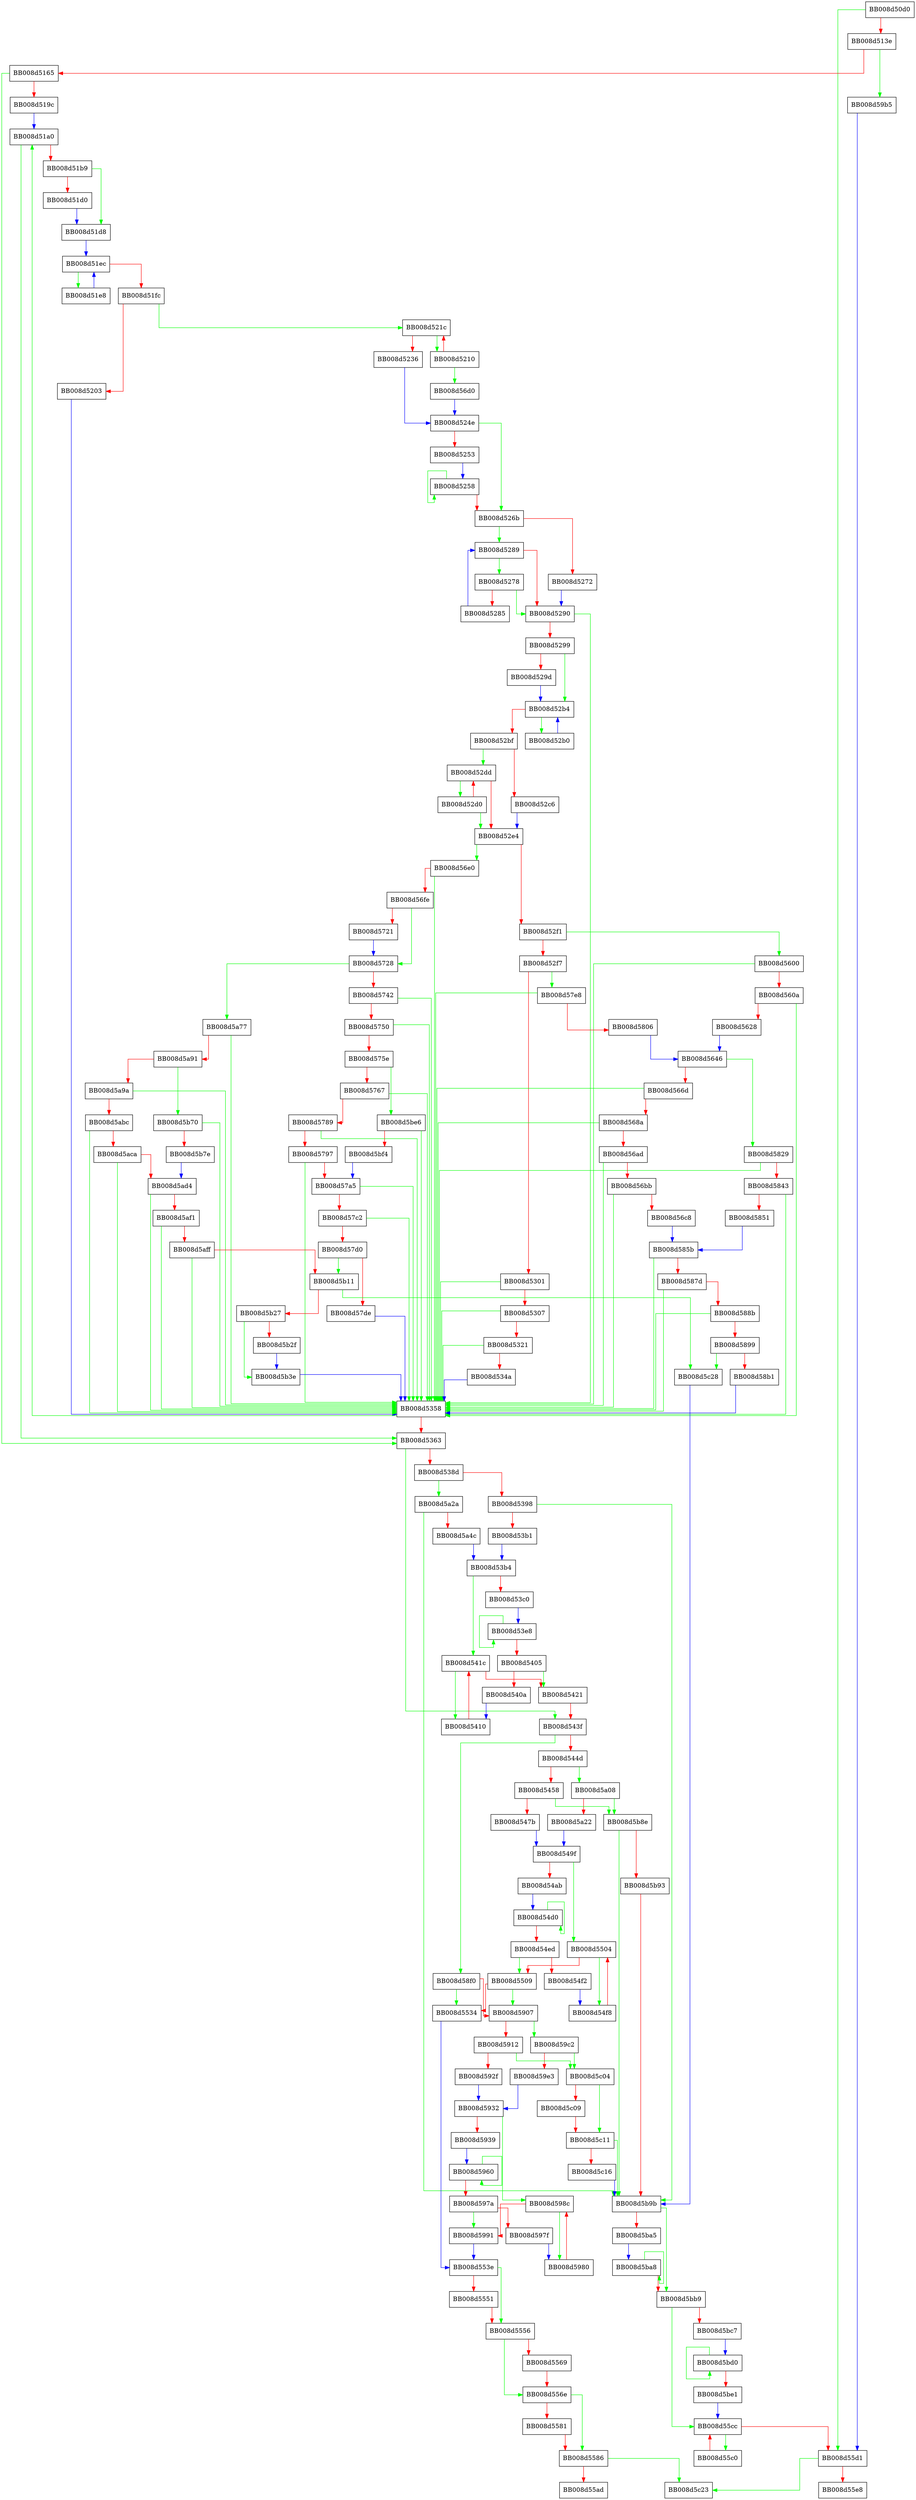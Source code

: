digraph gaiconf_init {
  node [shape="box"];
  graph [splines=ortho];
  BB008d50d0 -> BB008d55d1 [color="green"];
  BB008d50d0 -> BB008d513e [color="red"];
  BB008d513e -> BB008d59b5 [color="green"];
  BB008d513e -> BB008d5165 [color="red"];
  BB008d5165 -> BB008d5363 [color="green"];
  BB008d5165 -> BB008d519c [color="red"];
  BB008d519c -> BB008d51a0 [color="blue"];
  BB008d51a0 -> BB008d5363 [color="green"];
  BB008d51a0 -> BB008d51b9 [color="red"];
  BB008d51b9 -> BB008d51d8 [color="green"];
  BB008d51b9 -> BB008d51d0 [color="red"];
  BB008d51d0 -> BB008d51d8 [color="blue"];
  BB008d51d8 -> BB008d51ec [color="blue"];
  BB008d51e8 -> BB008d51ec [color="blue"];
  BB008d51ec -> BB008d51e8 [color="green"];
  BB008d51ec -> BB008d51fc [color="red"];
  BB008d51fc -> BB008d521c [color="green"];
  BB008d51fc -> BB008d5203 [color="red"];
  BB008d5203 -> BB008d5358 [color="blue"];
  BB008d5210 -> BB008d56d0 [color="green"];
  BB008d5210 -> BB008d521c [color="red"];
  BB008d521c -> BB008d5210 [color="green"];
  BB008d521c -> BB008d5236 [color="red"];
  BB008d5236 -> BB008d524e [color="blue"];
  BB008d524e -> BB008d526b [color="green"];
  BB008d524e -> BB008d5253 [color="red"];
  BB008d5253 -> BB008d5258 [color="blue"];
  BB008d5258 -> BB008d5258 [color="green"];
  BB008d5258 -> BB008d526b [color="red"];
  BB008d526b -> BB008d5289 [color="green"];
  BB008d526b -> BB008d5272 [color="red"];
  BB008d5272 -> BB008d5290 [color="blue"];
  BB008d5278 -> BB008d5290 [color="green"];
  BB008d5278 -> BB008d5285 [color="red"];
  BB008d5285 -> BB008d5289 [color="blue"];
  BB008d5289 -> BB008d5278 [color="green"];
  BB008d5289 -> BB008d5290 [color="red"];
  BB008d5290 -> BB008d5358 [color="green"];
  BB008d5290 -> BB008d5299 [color="red"];
  BB008d5299 -> BB008d52b4 [color="green"];
  BB008d5299 -> BB008d529d [color="red"];
  BB008d529d -> BB008d52b4 [color="blue"];
  BB008d52b0 -> BB008d52b4 [color="blue"];
  BB008d52b4 -> BB008d52b0 [color="green"];
  BB008d52b4 -> BB008d52bf [color="red"];
  BB008d52bf -> BB008d52dd [color="green"];
  BB008d52bf -> BB008d52c6 [color="red"];
  BB008d52c6 -> BB008d52e4 [color="blue"];
  BB008d52d0 -> BB008d52e4 [color="green"];
  BB008d52d0 -> BB008d52dd [color="red"];
  BB008d52dd -> BB008d52d0 [color="green"];
  BB008d52dd -> BB008d52e4 [color="red"];
  BB008d52e4 -> BB008d56e0 [color="green"];
  BB008d52e4 -> BB008d52f1 [color="red"];
  BB008d52f1 -> BB008d5600 [color="green"];
  BB008d52f1 -> BB008d52f7 [color="red"];
  BB008d52f7 -> BB008d57e8 [color="green"];
  BB008d52f7 -> BB008d5301 [color="red"];
  BB008d5301 -> BB008d5358 [color="green"];
  BB008d5301 -> BB008d5307 [color="red"];
  BB008d5307 -> BB008d5358 [color="green"];
  BB008d5307 -> BB008d5321 [color="red"];
  BB008d5321 -> BB008d5358 [color="green"];
  BB008d5321 -> BB008d534a [color="red"];
  BB008d534a -> BB008d5358 [color="blue"];
  BB008d5358 -> BB008d51a0 [color="green"];
  BB008d5358 -> BB008d5363 [color="red"];
  BB008d5363 -> BB008d543f [color="green"];
  BB008d5363 -> BB008d538d [color="red"];
  BB008d538d -> BB008d5a2a [color="green"];
  BB008d538d -> BB008d5398 [color="red"];
  BB008d5398 -> BB008d5b9b [color="green"];
  BB008d5398 -> BB008d53b1 [color="red"];
  BB008d53b1 -> BB008d53b4 [color="blue"];
  BB008d53b4 -> BB008d541c [color="green"];
  BB008d53b4 -> BB008d53c0 [color="red"];
  BB008d53c0 -> BB008d53e8 [color="blue"];
  BB008d53e8 -> BB008d53e8 [color="green"];
  BB008d53e8 -> BB008d5405 [color="red"];
  BB008d5405 -> BB008d5421 [color="green"];
  BB008d5405 -> BB008d540a [color="red"];
  BB008d540a -> BB008d5410 [color="blue"];
  BB008d5410 -> BB008d541c [color="red"];
  BB008d541c -> BB008d5410 [color="green"];
  BB008d541c -> BB008d5421 [color="red"];
  BB008d5421 -> BB008d543f [color="red"];
  BB008d543f -> BB008d58f0 [color="green"];
  BB008d543f -> BB008d544d [color="red"];
  BB008d544d -> BB008d5a08 [color="green"];
  BB008d544d -> BB008d5458 [color="red"];
  BB008d5458 -> BB008d5b8e [color="green"];
  BB008d5458 -> BB008d547b [color="red"];
  BB008d547b -> BB008d549f [color="blue"];
  BB008d549f -> BB008d5504 [color="green"];
  BB008d549f -> BB008d54ab [color="red"];
  BB008d54ab -> BB008d54d0 [color="blue"];
  BB008d54d0 -> BB008d54d0 [color="green"];
  BB008d54d0 -> BB008d54ed [color="red"];
  BB008d54ed -> BB008d5509 [color="green"];
  BB008d54ed -> BB008d54f2 [color="red"];
  BB008d54f2 -> BB008d54f8 [color="blue"];
  BB008d54f8 -> BB008d5504 [color="red"];
  BB008d5504 -> BB008d54f8 [color="green"];
  BB008d5504 -> BB008d5509 [color="red"];
  BB008d5509 -> BB008d5907 [color="green"];
  BB008d5509 -> BB008d5534 [color="red"];
  BB008d5534 -> BB008d553e [color="blue"];
  BB008d553e -> BB008d5556 [color="green"];
  BB008d553e -> BB008d5551 [color="red"];
  BB008d5551 -> BB008d5556 [color="red"];
  BB008d5556 -> BB008d556e [color="green"];
  BB008d5556 -> BB008d5569 [color="red"];
  BB008d5569 -> BB008d556e [color="red"];
  BB008d556e -> BB008d5586 [color="green"];
  BB008d556e -> BB008d5581 [color="red"];
  BB008d5581 -> BB008d5586 [color="red"];
  BB008d5586 -> BB008d5c23 [color="green"];
  BB008d5586 -> BB008d55ad [color="red"];
  BB008d55c0 -> BB008d55cc [color="red"];
  BB008d55cc -> BB008d55c0 [color="green"];
  BB008d55cc -> BB008d55d1 [color="red"];
  BB008d55d1 -> BB008d5c23 [color="green"];
  BB008d55d1 -> BB008d55e8 [color="red"];
  BB008d5600 -> BB008d5358 [color="green"];
  BB008d5600 -> BB008d560a [color="red"];
  BB008d560a -> BB008d5358 [color="green"];
  BB008d560a -> BB008d5628 [color="red"];
  BB008d5628 -> BB008d5646 [color="blue"];
  BB008d5646 -> BB008d5829 [color="green"];
  BB008d5646 -> BB008d566d [color="red"];
  BB008d566d -> BB008d5358 [color="green"];
  BB008d566d -> BB008d568a [color="red"];
  BB008d568a -> BB008d5358 [color="green"];
  BB008d568a -> BB008d56ad [color="red"];
  BB008d56ad -> BB008d5358 [color="green"];
  BB008d56ad -> BB008d56bb [color="red"];
  BB008d56bb -> BB008d5358 [color="green"];
  BB008d56bb -> BB008d56c8 [color="red"];
  BB008d56c8 -> BB008d585b [color="blue"];
  BB008d56d0 -> BB008d524e [color="blue"];
  BB008d56e0 -> BB008d5358 [color="green"];
  BB008d56e0 -> BB008d56fe [color="red"];
  BB008d56fe -> BB008d5728 [color="green"];
  BB008d56fe -> BB008d5721 [color="red"];
  BB008d5721 -> BB008d5728 [color="blue"];
  BB008d5728 -> BB008d5a77 [color="green"];
  BB008d5728 -> BB008d5742 [color="red"];
  BB008d5742 -> BB008d5358 [color="green"];
  BB008d5742 -> BB008d5750 [color="red"];
  BB008d5750 -> BB008d5358 [color="green"];
  BB008d5750 -> BB008d575e [color="red"];
  BB008d575e -> BB008d5be6 [color="green"];
  BB008d575e -> BB008d5767 [color="red"];
  BB008d5767 -> BB008d5358 [color="green"];
  BB008d5767 -> BB008d5789 [color="red"];
  BB008d5789 -> BB008d5358 [color="green"];
  BB008d5789 -> BB008d5797 [color="red"];
  BB008d5797 -> BB008d5358 [color="green"];
  BB008d5797 -> BB008d57a5 [color="red"];
  BB008d57a5 -> BB008d5358 [color="green"];
  BB008d57a5 -> BB008d57c2 [color="red"];
  BB008d57c2 -> BB008d5358 [color="green"];
  BB008d57c2 -> BB008d57d0 [color="red"];
  BB008d57d0 -> BB008d5b11 [color="green"];
  BB008d57d0 -> BB008d57de [color="red"];
  BB008d57de -> BB008d5358 [color="blue"];
  BB008d57e8 -> BB008d5358 [color="green"];
  BB008d57e8 -> BB008d5806 [color="red"];
  BB008d5806 -> BB008d5646 [color="blue"];
  BB008d5829 -> BB008d5358 [color="green"];
  BB008d5829 -> BB008d5843 [color="red"];
  BB008d5843 -> BB008d5358 [color="green"];
  BB008d5843 -> BB008d5851 [color="red"];
  BB008d5851 -> BB008d585b [color="blue"];
  BB008d585b -> BB008d5358 [color="green"];
  BB008d585b -> BB008d587d [color="red"];
  BB008d587d -> BB008d5358 [color="green"];
  BB008d587d -> BB008d588b [color="red"];
  BB008d588b -> BB008d5358 [color="green"];
  BB008d588b -> BB008d5899 [color="red"];
  BB008d5899 -> BB008d5c28 [color="green"];
  BB008d5899 -> BB008d58b1 [color="red"];
  BB008d58b1 -> BB008d5358 [color="blue"];
  BB008d58f0 -> BB008d5534 [color="green"];
  BB008d58f0 -> BB008d5907 [color="red"];
  BB008d5907 -> BB008d59c2 [color="green"];
  BB008d5907 -> BB008d5912 [color="red"];
  BB008d5912 -> BB008d5c04 [color="green"];
  BB008d5912 -> BB008d592f [color="red"];
  BB008d592f -> BB008d5932 [color="blue"];
  BB008d5932 -> BB008d598c [color="green"];
  BB008d5932 -> BB008d5939 [color="red"];
  BB008d5939 -> BB008d5960 [color="blue"];
  BB008d5960 -> BB008d5960 [color="green"];
  BB008d5960 -> BB008d597a [color="red"];
  BB008d597a -> BB008d5991 [color="green"];
  BB008d597a -> BB008d597f [color="red"];
  BB008d597f -> BB008d5980 [color="blue"];
  BB008d5980 -> BB008d598c [color="red"];
  BB008d598c -> BB008d5980 [color="green"];
  BB008d598c -> BB008d5991 [color="red"];
  BB008d5991 -> BB008d553e [color="blue"];
  BB008d59b5 -> BB008d55d1 [color="blue"];
  BB008d59c2 -> BB008d5c04 [color="green"];
  BB008d59c2 -> BB008d59e3 [color="red"];
  BB008d59e3 -> BB008d5932 [color="blue"];
  BB008d5a08 -> BB008d5b8e [color="green"];
  BB008d5a08 -> BB008d5a22 [color="red"];
  BB008d5a22 -> BB008d549f [color="blue"];
  BB008d5a2a -> BB008d5b9b [color="green"];
  BB008d5a2a -> BB008d5a4c [color="red"];
  BB008d5a4c -> BB008d53b4 [color="blue"];
  BB008d5a77 -> BB008d5358 [color="green"];
  BB008d5a77 -> BB008d5a91 [color="red"];
  BB008d5a91 -> BB008d5b70 [color="green"];
  BB008d5a91 -> BB008d5a9a [color="red"];
  BB008d5a9a -> BB008d5358 [color="green"];
  BB008d5a9a -> BB008d5abc [color="red"];
  BB008d5abc -> BB008d5358 [color="green"];
  BB008d5abc -> BB008d5aca [color="red"];
  BB008d5aca -> BB008d5358 [color="green"];
  BB008d5aca -> BB008d5ad4 [color="red"];
  BB008d5ad4 -> BB008d5358 [color="green"];
  BB008d5ad4 -> BB008d5af1 [color="red"];
  BB008d5af1 -> BB008d5358 [color="green"];
  BB008d5af1 -> BB008d5aff [color="red"];
  BB008d5aff -> BB008d5358 [color="green"];
  BB008d5aff -> BB008d5b11 [color="red"];
  BB008d5b11 -> BB008d5c28 [color="green"];
  BB008d5b11 -> BB008d5b27 [color="red"];
  BB008d5b27 -> BB008d5b3e [color="green"];
  BB008d5b27 -> BB008d5b2f [color="red"];
  BB008d5b2f -> BB008d5b3e [color="blue"];
  BB008d5b3e -> BB008d5358 [color="blue"];
  BB008d5b70 -> BB008d5358 [color="green"];
  BB008d5b70 -> BB008d5b7e [color="red"];
  BB008d5b7e -> BB008d5ad4 [color="blue"];
  BB008d5b8e -> BB008d5b9b [color="green"];
  BB008d5b8e -> BB008d5b93 [color="red"];
  BB008d5b93 -> BB008d5b9b [color="red"];
  BB008d5b9b -> BB008d5bb9 [color="green"];
  BB008d5b9b -> BB008d5ba5 [color="red"];
  BB008d5ba5 -> BB008d5ba8 [color="blue"];
  BB008d5ba8 -> BB008d5ba8 [color="green"];
  BB008d5ba8 -> BB008d5bb9 [color="red"];
  BB008d5bb9 -> BB008d55cc [color="green"];
  BB008d5bb9 -> BB008d5bc7 [color="red"];
  BB008d5bc7 -> BB008d5bd0 [color="blue"];
  BB008d5bd0 -> BB008d5bd0 [color="green"];
  BB008d5bd0 -> BB008d5be1 [color="red"];
  BB008d5be1 -> BB008d55cc [color="blue"];
  BB008d5be6 -> BB008d5358 [color="green"];
  BB008d5be6 -> BB008d5bf4 [color="red"];
  BB008d5bf4 -> BB008d57a5 [color="blue"];
  BB008d5c04 -> BB008d5c11 [color="green"];
  BB008d5c04 -> BB008d5c09 [color="red"];
  BB008d5c09 -> BB008d5c11 [color="red"];
  BB008d5c11 -> BB008d5b9b [color="green"];
  BB008d5c11 -> BB008d5c16 [color="red"];
  BB008d5c16 -> BB008d5b9b [color="blue"];
  BB008d5c28 -> BB008d5b9b [color="blue"];
}